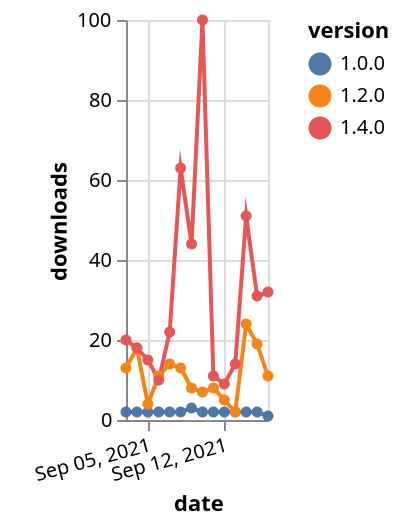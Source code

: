 {"$schema": "https://vega.github.io/schema/vega-lite/v5.json", "description": "A simple bar chart with embedded data.", "data": {"values": [{"date": "2021-09-03", "total": 961, "delta": 2, "version": "1.0.0"}, {"date": "2021-09-04", "total": 963, "delta": 2, "version": "1.0.0"}, {"date": "2021-09-05", "total": 965, "delta": 2, "version": "1.0.0"}, {"date": "2021-09-06", "total": 967, "delta": 2, "version": "1.0.0"}, {"date": "2021-09-07", "total": 969, "delta": 2, "version": "1.0.0"}, {"date": "2021-09-08", "total": 971, "delta": 2, "version": "1.0.0"}, {"date": "2021-09-09", "total": 974, "delta": 3, "version": "1.0.0"}, {"date": "2021-09-10", "total": 976, "delta": 2, "version": "1.0.0"}, {"date": "2021-09-11", "total": 978, "delta": 2, "version": "1.0.0"}, {"date": "2021-09-12", "total": 980, "delta": 2, "version": "1.0.0"}, {"date": "2021-09-13", "total": 982, "delta": 2, "version": "1.0.0"}, {"date": "2021-09-14", "total": 984, "delta": 2, "version": "1.0.0"}, {"date": "2021-09-15", "total": 986, "delta": 2, "version": "1.0.0"}, {"date": "2021-09-16", "total": 987, "delta": 1, "version": "1.0.0"}, {"date": "2021-09-03", "total": 5245, "delta": 13, "version": "1.2.0"}, {"date": "2021-09-04", "total": 5263, "delta": 18, "version": "1.2.0"}, {"date": "2021-09-05", "total": 5267, "delta": 4, "version": "1.2.0"}, {"date": "2021-09-06", "total": 5278, "delta": 11, "version": "1.2.0"}, {"date": "2021-09-07", "total": 5292, "delta": 14, "version": "1.2.0"}, {"date": "2021-09-08", "total": 5305, "delta": 13, "version": "1.2.0"}, {"date": "2021-09-09", "total": 5313, "delta": 8, "version": "1.2.0"}, {"date": "2021-09-10", "total": 5320, "delta": 7, "version": "1.2.0"}, {"date": "2021-09-11", "total": 5328, "delta": 8, "version": "1.2.0"}, {"date": "2021-09-12", "total": 5333, "delta": 5, "version": "1.2.0"}, {"date": "2021-09-13", "total": 5335, "delta": 2, "version": "1.2.0"}, {"date": "2021-09-14", "total": 5359, "delta": 24, "version": "1.2.0"}, {"date": "2021-09-15", "total": 5378, "delta": 19, "version": "1.2.0"}, {"date": "2021-09-16", "total": 5389, "delta": 11, "version": "1.2.0"}, {"date": "2021-09-03", "total": 1559, "delta": 20, "version": "1.4.0"}, {"date": "2021-09-04", "total": 1577, "delta": 18, "version": "1.4.0"}, {"date": "2021-09-05", "total": 1592, "delta": 15, "version": "1.4.0"}, {"date": "2021-09-06", "total": 1602, "delta": 10, "version": "1.4.0"}, {"date": "2021-09-07", "total": 1624, "delta": 22, "version": "1.4.0"}, {"date": "2021-09-08", "total": 1687, "delta": 63, "version": "1.4.0"}, {"date": "2021-09-09", "total": 1731, "delta": 44, "version": "1.4.0"}, {"date": "2021-09-10", "total": 1831, "delta": 100, "version": "1.4.0"}, {"date": "2021-09-11", "total": 1842, "delta": 11, "version": "1.4.0"}, {"date": "2021-09-12", "total": 1851, "delta": 9, "version": "1.4.0"}, {"date": "2021-09-13", "total": 1865, "delta": 14, "version": "1.4.0"}, {"date": "2021-09-14", "total": 1916, "delta": 51, "version": "1.4.0"}, {"date": "2021-09-15", "total": 1947, "delta": 31, "version": "1.4.0"}, {"date": "2021-09-16", "total": 1979, "delta": 32, "version": "1.4.0"}]}, "width": "container", "mark": {"type": "line", "point": {"filled": true}}, "encoding": {"x": {"field": "date", "type": "temporal", "timeUnit": "yearmonthdate", "title": "date", "axis": {"labelAngle": -15}}, "y": {"field": "delta", "type": "quantitative", "title": "downloads"}, "color": {"field": "version", "type": "nominal"}, "tooltip": {"field": "delta"}}}